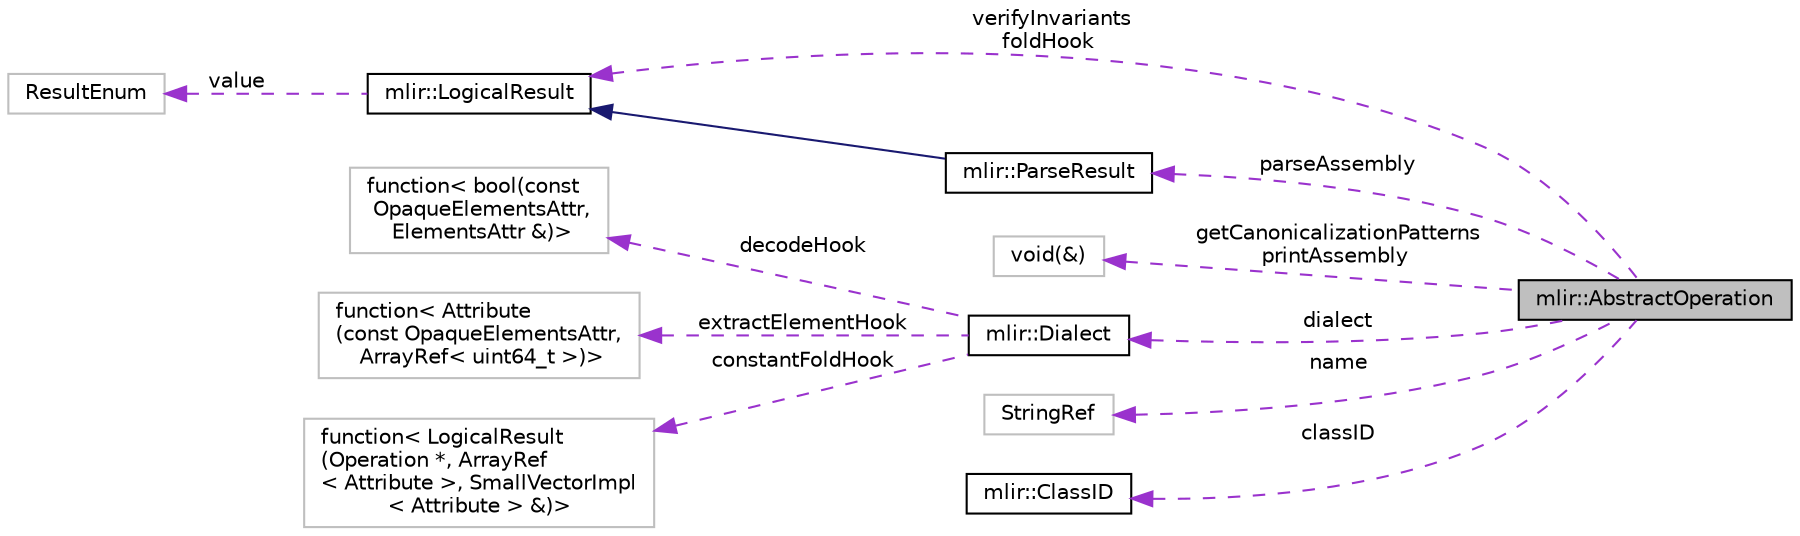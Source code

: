 digraph "mlir::AbstractOperation"
{
  bgcolor="transparent";
  edge [fontname="Helvetica",fontsize="10",labelfontname="Helvetica",labelfontsize="10"];
  node [fontname="Helvetica",fontsize="10",shape=record];
  rankdir="LR";
  Node1 [label="mlir::AbstractOperation",height=0.2,width=0.4,color="black", fillcolor="grey75", style="filled", fontcolor="black"];
  Node2 -> Node1 [dir="back",color="darkorchid3",fontsize="10",style="dashed",label=" verifyInvariants\nfoldHook" ,fontname="Helvetica"];
  Node2 [label="mlir::LogicalResult",height=0.2,width=0.4,color="black",URL="$structmlir_1_1LogicalResult.html"];
  Node3 -> Node2 [dir="back",color="darkorchid3",fontsize="10",style="dashed",label=" value" ,fontname="Helvetica"];
  Node3 [label="ResultEnum",height=0.2,width=0.4,color="grey75"];
  Node4 -> Node1 [dir="back",color="darkorchid3",fontsize="10",style="dashed",label=" getCanonicalizationPatterns\nprintAssembly" ,fontname="Helvetica"];
  Node4 [label="void(&)",height=0.2,width=0.4,color="grey75"];
  Node5 -> Node1 [dir="back",color="darkorchid3",fontsize="10",style="dashed",label=" dialect" ,fontname="Helvetica"];
  Node5 [label="mlir::Dialect",height=0.2,width=0.4,color="black",URL="$classmlir_1_1Dialect.html",tooltip="Dialects are groups of MLIR operations and behavior associated with the entire group. "];
  Node6 -> Node5 [dir="back",color="darkorchid3",fontsize="10",style="dashed",label=" decodeHook" ,fontname="Helvetica"];
  Node6 [label="function\< bool(const\l OpaqueElementsAttr,\l ElementsAttr &)\>",height=0.2,width=0.4,color="grey75"];
  Node7 -> Node5 [dir="back",color="darkorchid3",fontsize="10",style="dashed",label=" extractElementHook" ,fontname="Helvetica"];
  Node7 [label="function\< Attribute\l(const OpaqueElementsAttr,\l ArrayRef\< uint64_t \>)\>",height=0.2,width=0.4,color="grey75"];
  Node8 -> Node5 [dir="back",color="darkorchid3",fontsize="10",style="dashed",label=" constantFoldHook" ,fontname="Helvetica"];
  Node8 [label="function\< LogicalResult\l(Operation *, ArrayRef\l\< Attribute \>, SmallVectorImpl\l\< Attribute \> &)\>",height=0.2,width=0.4,color="grey75"];
  Node9 -> Node1 [dir="back",color="darkorchid3",fontsize="10",style="dashed",label=" parseAssembly" ,fontname="Helvetica"];
  Node9 [label="mlir::ParseResult",height=0.2,width=0.4,color="black",URL="$classmlir_1_1ParseResult.html",tooltip="This class represents success/failure for operation parsing. "];
  Node2 -> Node9 [dir="back",color="midnightblue",fontsize="10",style="solid",fontname="Helvetica"];
  Node10 -> Node1 [dir="back",color="darkorchid3",fontsize="10",style="dashed",label=" name" ,fontname="Helvetica"];
  Node10 [label="StringRef",height=0.2,width=0.4,color="grey75"];
  Node11 -> Node1 [dir="back",color="darkorchid3",fontsize="10",style="dashed",label=" classID" ,fontname="Helvetica"];
  Node11 [label="mlir::ClassID",height=0.2,width=0.4,color="black",URL="$structmlir_1_1ClassID.html",tooltip="A special type used to provide an address for a given class that can act as a unique identifier durin..."];
}
